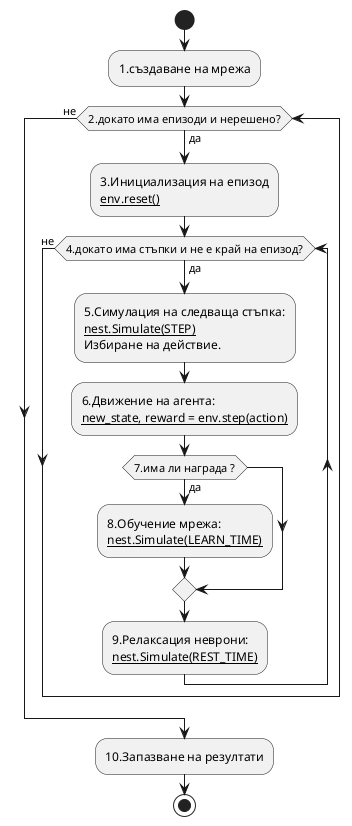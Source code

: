 @startuml

start
:1.създаване на мрежа;
while (2.докато има епизоди и нерешено?) is (да)
    :3.Инициализация на епизод
    __env.reset()__;

    while (4.докато има стъпки и не е край на епизод?) is (да)
      :5.Симулация на следваща стъпка:
      __nest.Simulate(STEP)__
      Избиране на действие.;
      :6.Движение на агента:
      __new_state, reward = env.step(action)__;
      if (7.има ли награда ?) then (да)
        :8.Обучение мрежа:
        __nest.Simulate(LEARN_TIME)__;
      endif
      :9.Релаксация неврони:
      __nest.Simulate(REST_TIME)__;
    endwhile (не)
endwhile (не)

:10.Запазване на резултати;

stop

@enduml
